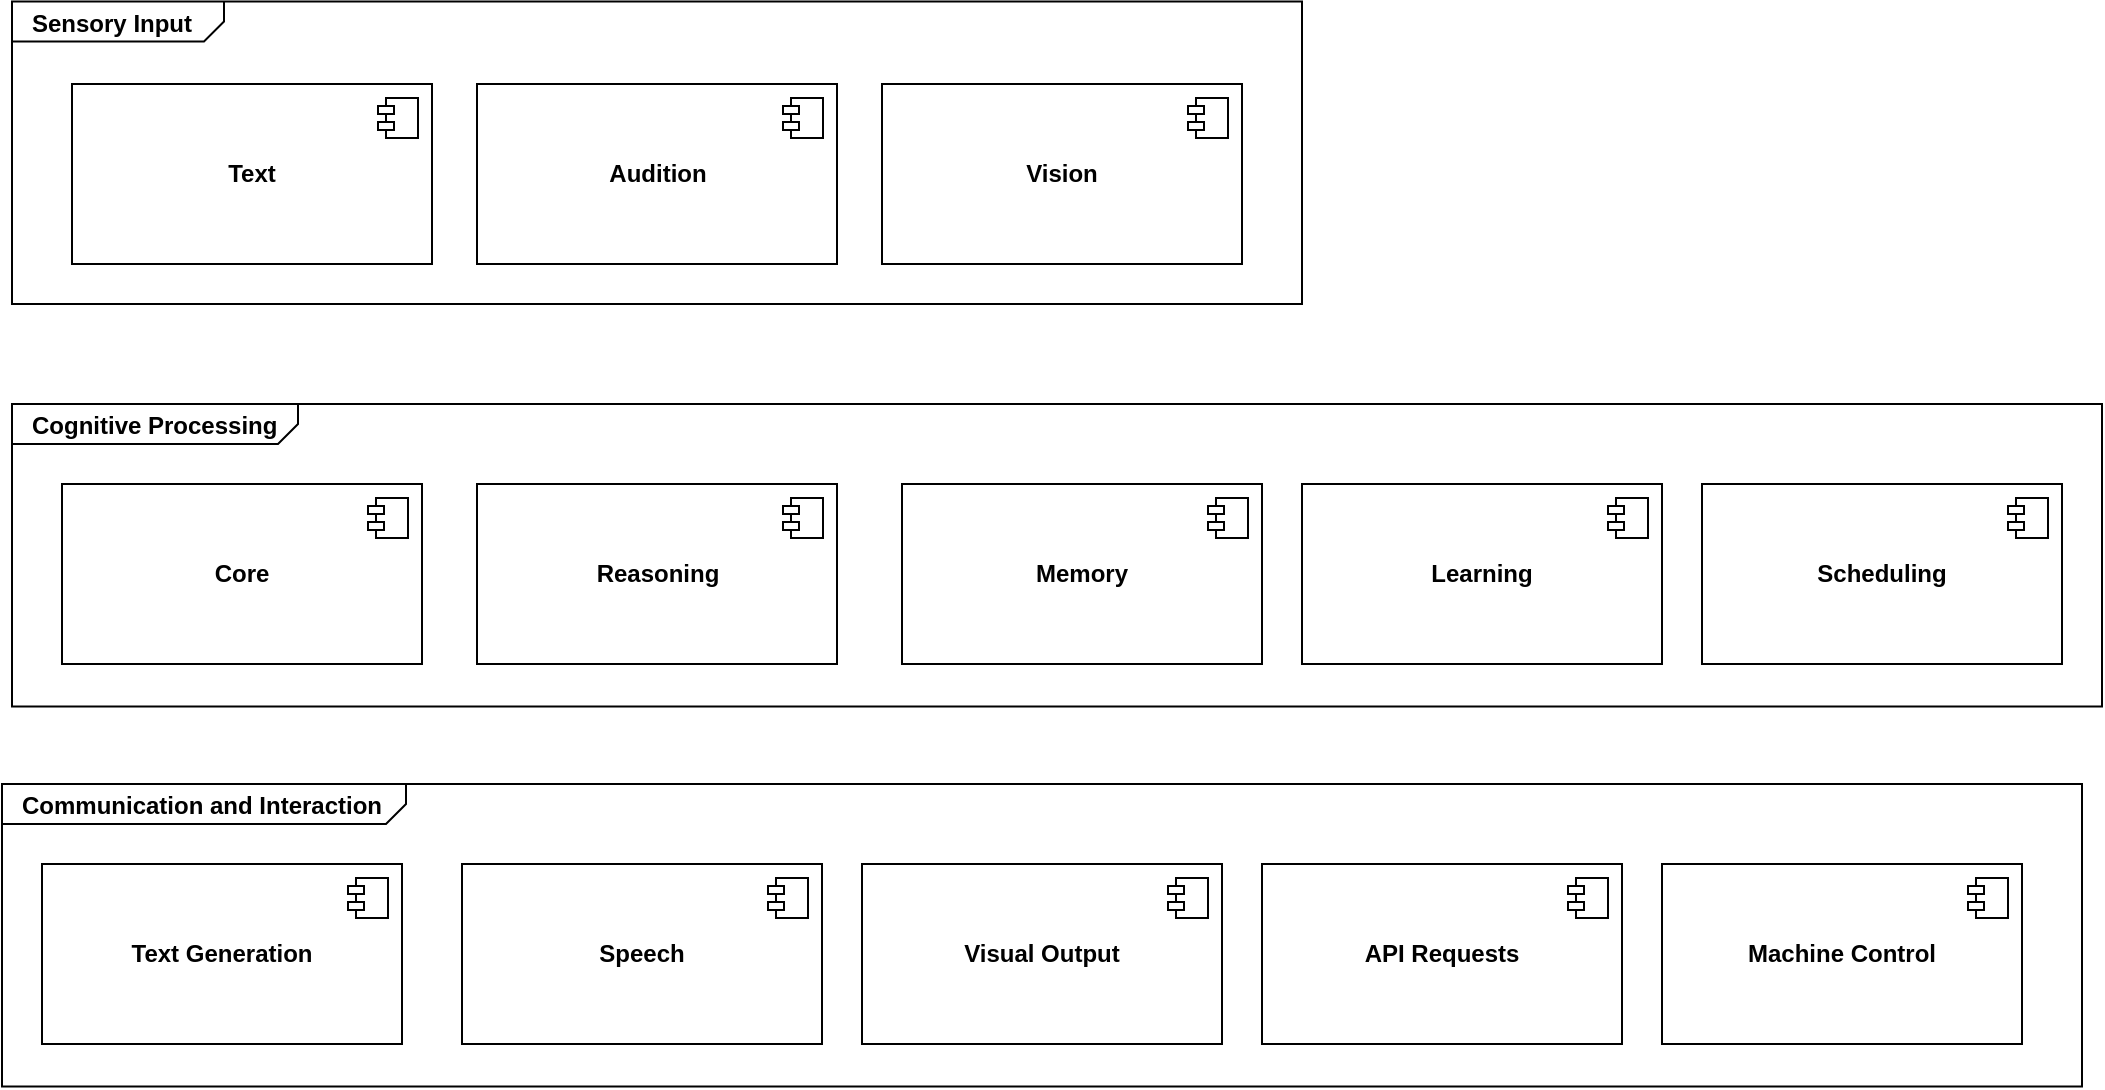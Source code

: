 <mxfile version="22.1.22" type="embed">
  <diagram id="w-KbkKkKTUAtWDhybSNr" name="Page-1">
    <mxGraphModel dx="901" dy="800" grid="1" gridSize="10" guides="1" tooltips="1" connect="1" arrows="1" fold="1" page="1" pageScale="1" pageWidth="850" pageHeight="1100" math="0" shadow="0">
      <root>
        <mxCell id="0" />
        <mxCell id="1" parent="0" />
        <mxCell id="34" value="&lt;p style=&quot;margin:0px;margin-top:4px;margin-left:10px;text-align:left;&quot;&gt;&lt;b&gt;Communication and Interaction&lt;/b&gt;&lt;/p&gt;" style="html=1;shape=mxgraph.sysml.package;html=1;overflow=fill;whiteSpace=wrap;labelX=202;" parent="1" vertex="1">
          <mxGeometry x="860" y="410" width="1040" height="151.25" as="geometry" />
        </mxCell>
        <mxCell id="31" value="&lt;p style=&quot;margin:0px;margin-top:4px;margin-left:10px;text-align:left;&quot;&gt;&lt;b&gt;Cognitive Processing&lt;/b&gt;&lt;/p&gt;" style="html=1;shape=mxgraph.sysml.package;html=1;overflow=fill;whiteSpace=wrap;labelX=143;" parent="1" vertex="1">
          <mxGeometry x="865" y="220" width="1045" height="151.25" as="geometry" />
        </mxCell>
        <mxCell id="23" value="&lt;p style=&quot;margin:0px;margin-top:4px;margin-left:10px;text-align:left;&quot;&gt;&lt;b&gt;Sensory Input&lt;/b&gt;&lt;/p&gt;" style="html=1;shape=mxgraph.sysml.package;html=1;overflow=fill;whiteSpace=wrap;labelX=106;" parent="1" vertex="1">
          <mxGeometry x="865" y="18.75" width="645" height="151.25" as="geometry" />
        </mxCell>
        <mxCell id="2" value="&lt;b&gt;Speech&lt;/b&gt;" style="html=1;dropTarget=0;whiteSpace=wrap;" parent="1" vertex="1">
          <mxGeometry x="1090" y="450" width="180" height="90" as="geometry" />
        </mxCell>
        <mxCell id="3" value="" style="shape=module;jettyWidth=8;jettyHeight=4;" parent="2" vertex="1">
          <mxGeometry x="1" width="20" height="20" relative="1" as="geometry">
            <mxPoint x="-27" y="7" as="offset" />
          </mxGeometry>
        </mxCell>
        <mxCell id="4" value="&lt;b&gt;Vision&lt;/b&gt;" style="html=1;dropTarget=0;whiteSpace=wrap;" parent="1" vertex="1">
          <mxGeometry x="1300" y="60" width="180" height="90" as="geometry" />
        </mxCell>
        <mxCell id="5" value="" style="shape=module;jettyWidth=8;jettyHeight=4;" parent="4" vertex="1">
          <mxGeometry x="1" width="20" height="20" relative="1" as="geometry">
            <mxPoint x="-27" y="7" as="offset" />
          </mxGeometry>
        </mxCell>
        <mxCell id="6" value="&lt;b&gt;Text&lt;br&gt;&lt;/b&gt;" style="html=1;dropTarget=0;whiteSpace=wrap;" parent="1" vertex="1">
          <mxGeometry x="895" y="60" width="180" height="90" as="geometry" />
        </mxCell>
        <mxCell id="7" value="" style="shape=module;jettyWidth=8;jettyHeight=4;" parent="6" vertex="1">
          <mxGeometry x="1" width="20" height="20" relative="1" as="geometry">
            <mxPoint x="-27" y="7" as="offset" />
          </mxGeometry>
        </mxCell>
        <mxCell id="8" value="&lt;b&gt;Core&lt;br&gt;&lt;/b&gt;" style="html=1;dropTarget=0;whiteSpace=wrap;" parent="1" vertex="1">
          <mxGeometry x="890" y="260" width="180" height="90" as="geometry" />
        </mxCell>
        <mxCell id="9" value="" style="shape=module;jettyWidth=8;jettyHeight=4;" parent="8" vertex="1">
          <mxGeometry x="1" width="20" height="20" relative="1" as="geometry">
            <mxPoint x="-27" y="7" as="offset" />
          </mxGeometry>
        </mxCell>
        <mxCell id="10" value="&lt;b&gt;Reasoning&lt;br&gt;&lt;/b&gt;" style="html=1;dropTarget=0;whiteSpace=wrap;" parent="1" vertex="1">
          <mxGeometry x="1097.5" y="260" width="180" height="90" as="geometry" />
        </mxCell>
        <mxCell id="11" value="" style="shape=module;jettyWidth=8;jettyHeight=4;" parent="10" vertex="1">
          <mxGeometry x="1" width="20" height="20" relative="1" as="geometry">
            <mxPoint x="-27" y="7" as="offset" />
          </mxGeometry>
        </mxCell>
        <mxCell id="12" value="&lt;b&gt;Audition&lt;/b&gt;" style="html=1;dropTarget=0;whiteSpace=wrap;" parent="1" vertex="1">
          <mxGeometry x="1097.5" y="60" width="180" height="90" as="geometry" />
        </mxCell>
        <mxCell id="13" value="" style="shape=module;jettyWidth=8;jettyHeight=4;" parent="12" vertex="1">
          <mxGeometry x="1" width="20" height="20" relative="1" as="geometry">
            <mxPoint x="-27" y="7" as="offset" />
          </mxGeometry>
        </mxCell>
        <mxCell id="14" value="&lt;b&gt;Memory&lt;br&gt;&lt;/b&gt;" style="html=1;dropTarget=0;whiteSpace=wrap;" parent="1" vertex="1">
          <mxGeometry x="1310" y="260" width="180" height="90" as="geometry" />
        </mxCell>
        <mxCell id="15" value="" style="shape=module;jettyWidth=8;jettyHeight=4;" parent="14" vertex="1">
          <mxGeometry x="1" width="20" height="20" relative="1" as="geometry">
            <mxPoint x="-27" y="7" as="offset" />
          </mxGeometry>
        </mxCell>
        <mxCell id="16" value="&lt;b&gt;API Requests&lt;/b&gt;" style="html=1;dropTarget=0;whiteSpace=wrap;" parent="1" vertex="1">
          <mxGeometry x="1490" y="450" width="180" height="90" as="geometry" />
        </mxCell>
        <mxCell id="17" value="" style="shape=module;jettyWidth=8;jettyHeight=4;" parent="16" vertex="1">
          <mxGeometry x="1" width="20" height="20" relative="1" as="geometry">
            <mxPoint x="-27" y="7" as="offset" />
          </mxGeometry>
        </mxCell>
        <mxCell id="20" value="&lt;b&gt;Machine Control&lt;br&gt;&lt;/b&gt;" style="html=1;dropTarget=0;whiteSpace=wrap;" parent="1" vertex="1">
          <mxGeometry x="1690" y="450" width="180" height="90" as="geometry" />
        </mxCell>
        <mxCell id="21" value="" style="shape=module;jettyWidth=8;jettyHeight=4;" parent="20" vertex="1">
          <mxGeometry x="1" width="20" height="20" relative="1" as="geometry">
            <mxPoint x="-27" y="7" as="offset" />
          </mxGeometry>
        </mxCell>
        <mxCell id="35" value="&lt;b&gt;Visual Output&lt;br&gt;&lt;/b&gt;" style="html=1;dropTarget=0;whiteSpace=wrap;" parent="1" vertex="1">
          <mxGeometry x="1290" y="450" width="180" height="90" as="geometry" />
        </mxCell>
        <mxCell id="36" value="" style="shape=module;jettyWidth=8;jettyHeight=4;" parent="35" vertex="1">
          <mxGeometry x="1" width="20" height="20" relative="1" as="geometry">
            <mxPoint x="-27" y="7" as="offset" />
          </mxGeometry>
        </mxCell>
        <mxCell id="37" value="&lt;b&gt;Text Generation&lt;br&gt;&lt;/b&gt;" style="html=1;dropTarget=0;whiteSpace=wrap;" parent="1" vertex="1">
          <mxGeometry x="880" y="450" width="180" height="90" as="geometry" />
        </mxCell>
        <mxCell id="38" value="" style="shape=module;jettyWidth=8;jettyHeight=4;" parent="37" vertex="1">
          <mxGeometry x="1" width="20" height="20" relative="1" as="geometry">
            <mxPoint x="-27" y="7" as="offset" />
          </mxGeometry>
        </mxCell>
        <mxCell id="39" value="&lt;b&gt;Learning&lt;br&gt;&lt;/b&gt;" style="html=1;dropTarget=0;whiteSpace=wrap;" vertex="1" parent="1">
          <mxGeometry x="1510" y="260" width="180" height="90" as="geometry" />
        </mxCell>
        <mxCell id="40" value="" style="shape=module;jettyWidth=8;jettyHeight=4;" vertex="1" parent="39">
          <mxGeometry x="1" width="20" height="20" relative="1" as="geometry">
            <mxPoint x="-27" y="7" as="offset" />
          </mxGeometry>
        </mxCell>
        <mxCell id="41" value="&lt;b&gt;Scheduling&lt;br&gt;&lt;/b&gt;" style="html=1;dropTarget=0;whiteSpace=wrap;" vertex="1" parent="1">
          <mxGeometry x="1710" y="260" width="180" height="90" as="geometry" />
        </mxCell>
        <mxCell id="42" value="" style="shape=module;jettyWidth=8;jettyHeight=4;" vertex="1" parent="41">
          <mxGeometry x="1" width="20" height="20" relative="1" as="geometry">
            <mxPoint x="-27" y="7" as="offset" />
          </mxGeometry>
        </mxCell>
      </root>
    </mxGraphModel>
  </diagram>
</mxfile>

